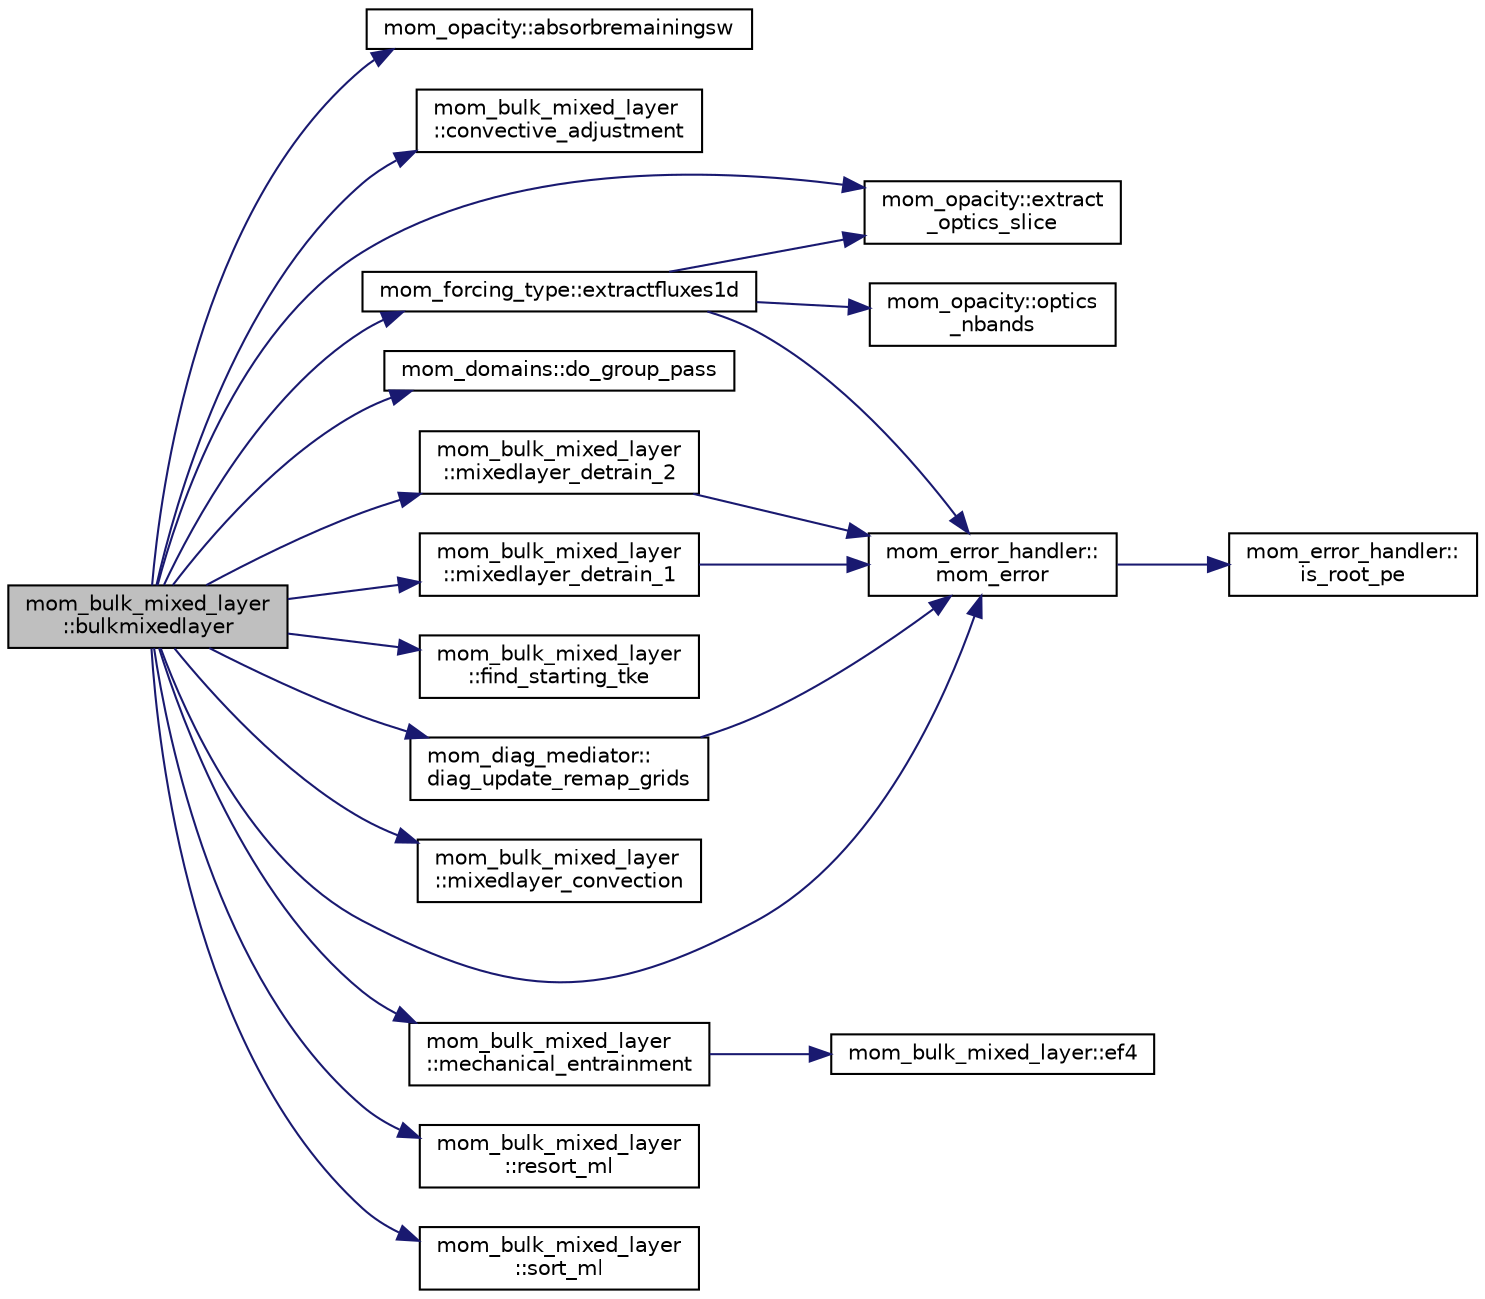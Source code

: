 digraph "mom_bulk_mixed_layer::bulkmixedlayer"
{
 // INTERACTIVE_SVG=YES
 // LATEX_PDF_SIZE
  edge [fontname="Helvetica",fontsize="10",labelfontname="Helvetica",labelfontsize="10"];
  node [fontname="Helvetica",fontsize="10",shape=record];
  rankdir="LR";
  Node1 [label="mom_bulk_mixed_layer\l::bulkmixedlayer",height=0.2,width=0.4,color="black", fillcolor="grey75", style="filled", fontcolor="black",tooltip="This subroutine partially steps the bulk mixed layer model. The following processes are executed,..."];
  Node1 -> Node2 [color="midnightblue",fontsize="10",style="solid",fontname="Helvetica"];
  Node2 [label="mom_opacity::absorbremainingsw",height=0.2,width=0.4,color="black", fillcolor="white", style="filled",URL="$namespacemom__opacity.html#a21db9da24cea8b875040ba1e7e8b2e9b",tooltip="Apply shortwave heating below the boundary layer (when running with the bulk mixed layer inhereted fr..."];
  Node1 -> Node3 [color="midnightblue",fontsize="10",style="solid",fontname="Helvetica"];
  Node3 [label="mom_bulk_mixed_layer\l::convective_adjustment",height=0.2,width=0.4,color="black", fillcolor="white", style="filled",URL="$namespacemom__bulk__mixed__layer.html#a64f3bec37c0a6dfba1400d03c61399e7",tooltip="This subroutine does instantaneous convective entrainment into the buffer layers and mixed layers to ..."];
  Node1 -> Node4 [color="midnightblue",fontsize="10",style="solid",fontname="Helvetica"];
  Node4 [label="mom_diag_mediator::\ldiag_update_remap_grids",height=0.2,width=0.4,color="black", fillcolor="white", style="filled",URL="$namespacemom__diag__mediator.html#a2e9db121a293f242f5a42e9d16d0d2e4",tooltip="Build/update vertical grids for diagnostic remapping."];
  Node4 -> Node5 [color="midnightblue",fontsize="10",style="solid",fontname="Helvetica"];
  Node5 [label="mom_error_handler::\lmom_error",height=0.2,width=0.4,color="black", fillcolor="white", style="filled",URL="$namespacemom__error__handler.html#a460cfb79a06c29fc249952c2a3710d67",tooltip="This provides a convenient interface for writing an mpp_error message with run-time filter based on a..."];
  Node5 -> Node6 [color="midnightblue",fontsize="10",style="solid",fontname="Helvetica"];
  Node6 [label="mom_error_handler::\lis_root_pe",height=0.2,width=0.4,color="black", fillcolor="white", style="filled",URL="$namespacemom__error__handler.html#ad5f00a53059c72fe2332d1436c80ca71",tooltip="This returns .true. if the current PE is the root PE."];
  Node1 -> Node7 [color="midnightblue",fontsize="10",style="solid",fontname="Helvetica"];
  Node7 [label="mom_domains::do_group_pass",height=0.2,width=0.4,color="black", fillcolor="white", style="filled",URL="$namespacemom__domains.html#aac3bc012a8c214cbd73bb00668ff165e",tooltip="do_group_pass carries out a group halo update."];
  Node1 -> Node8 [color="midnightblue",fontsize="10",style="solid",fontname="Helvetica"];
  Node8 [label="mom_opacity::extract\l_optics_slice",height=0.2,width=0.4,color="black", fillcolor="white", style="filled",URL="$namespacemom__opacity.html#a4c1942f798619a9ad854d1152ebcab63",tooltip="This subroutine returns a 2-d slice at constant j of fields from an optics_type, with the potential f..."];
  Node1 -> Node9 [color="midnightblue",fontsize="10",style="solid",fontname="Helvetica"];
  Node9 [label="mom_forcing_type::extractfluxes1d",height=0.2,width=0.4,color="black", fillcolor="white", style="filled",URL="$namespacemom__forcing__type.html#af676e516c2d3f88e56494bc14642ef7a",tooltip="This subroutine extracts fluxes from the surface fluxes type. It works on a j-row for optimization pu..."];
  Node9 -> Node8 [color="midnightblue",fontsize="10",style="solid",fontname="Helvetica"];
  Node9 -> Node5 [color="midnightblue",fontsize="10",style="solid",fontname="Helvetica"];
  Node9 -> Node10 [color="midnightblue",fontsize="10",style="solid",fontname="Helvetica"];
  Node10 [label="mom_opacity::optics\l_nbands",height=0.2,width=0.4,color="black", fillcolor="white", style="filled",URL="$namespacemom__opacity.html#a349c6934f113d238e4e2ef229b931a0c",tooltip="Return the number of bands of penetrating shortwave radiation."];
  Node1 -> Node11 [color="midnightblue",fontsize="10",style="solid",fontname="Helvetica"];
  Node11 [label="mom_bulk_mixed_layer\l::find_starting_tke",height=0.2,width=0.4,color="black", fillcolor="white", style="filled",URL="$namespacemom__bulk__mixed__layer.html#a8ab429f040caadc340609ca16aca2e29",tooltip="This subroutine determines the TKE available at the depth of free convection to drive mechanical entr..."];
  Node1 -> Node12 [color="midnightblue",fontsize="10",style="solid",fontname="Helvetica"];
  Node12 [label="mom_bulk_mixed_layer\l::mechanical_entrainment",height=0.2,width=0.4,color="black", fillcolor="white", style="filled",URL="$namespacemom__bulk__mixed__layer.html#aae11f02b6b843d50866b7e259a7d468a",tooltip="This subroutine calculates mechanically driven entrainment."];
  Node12 -> Node13 [color="midnightblue",fontsize="10",style="solid",fontname="Helvetica"];
  Node13 [label="mom_bulk_mixed_layer::ef4",height=0.2,width=0.4,color="black", fillcolor="white", style="filled",URL="$namespacemom__bulk__mixed__layer.html#a4ac89b3858f2c7c0ac6f8ac8f93b5e44",tooltip="This subroutine returns an approximation to the integral R = exp(-L*(H+E)) integral(LH to L(H+E)) L/(..."];
  Node1 -> Node14 [color="midnightblue",fontsize="10",style="solid",fontname="Helvetica"];
  Node14 [label="mom_bulk_mixed_layer\l::mixedlayer_convection",height=0.2,width=0.4,color="black", fillcolor="white", style="filled",URL="$namespacemom__bulk__mixed__layer.html#a0f75ed48f800138d458b5654d151fe50",tooltip="This subroutine causes the mixed layer to entrain to the depth of free convection...."];
  Node1 -> Node15 [color="midnightblue",fontsize="10",style="solid",fontname="Helvetica"];
  Node15 [label="mom_bulk_mixed_layer\l::mixedlayer_detrain_1",height=0.2,width=0.4,color="black", fillcolor="white", style="filled",URL="$namespacemom__bulk__mixed__layer.html#aa33a3e7c5e1b18444bf54d37f1c00ad3",tooltip="This subroutine moves any water left in the former mixed layers into the single buffer layers and may..."];
  Node15 -> Node5 [color="midnightblue",fontsize="10",style="solid",fontname="Helvetica"];
  Node1 -> Node16 [color="midnightblue",fontsize="10",style="solid",fontname="Helvetica"];
  Node16 [label="mom_bulk_mixed_layer\l::mixedlayer_detrain_2",height=0.2,width=0.4,color="black", fillcolor="white", style="filled",URL="$namespacemom__bulk__mixed__layer.html#a5f7d06425d0395a7fd4b94942c6465d0",tooltip="This subroutine moves any water left in the former mixed layers into the two buffer layers and may al..."];
  Node16 -> Node5 [color="midnightblue",fontsize="10",style="solid",fontname="Helvetica"];
  Node1 -> Node5 [color="midnightblue",fontsize="10",style="solid",fontname="Helvetica"];
  Node1 -> Node17 [color="midnightblue",fontsize="10",style="solid",fontname="Helvetica"];
  Node17 [label="mom_bulk_mixed_layer\l::resort_ml",height=0.2,width=0.4,color="black", fillcolor="white", style="filled",URL="$namespacemom__bulk__mixed__layer.html#a1378659bc97b52e065a7cfe44166504d",tooltip="This subroutine actually moves properties between layers to achieve a resorted state,..."];
  Node1 -> Node18 [color="midnightblue",fontsize="10",style="solid",fontname="Helvetica"];
  Node18 [label="mom_bulk_mixed_layer\l::sort_ml",height=0.2,width=0.4,color="black", fillcolor="white", style="filled",URL="$namespacemom__bulk__mixed__layer.html#ae4325155d260533b923ba910557945f3",tooltip="This subroutine generates an array of indices that are sorted by layer density."];
}

